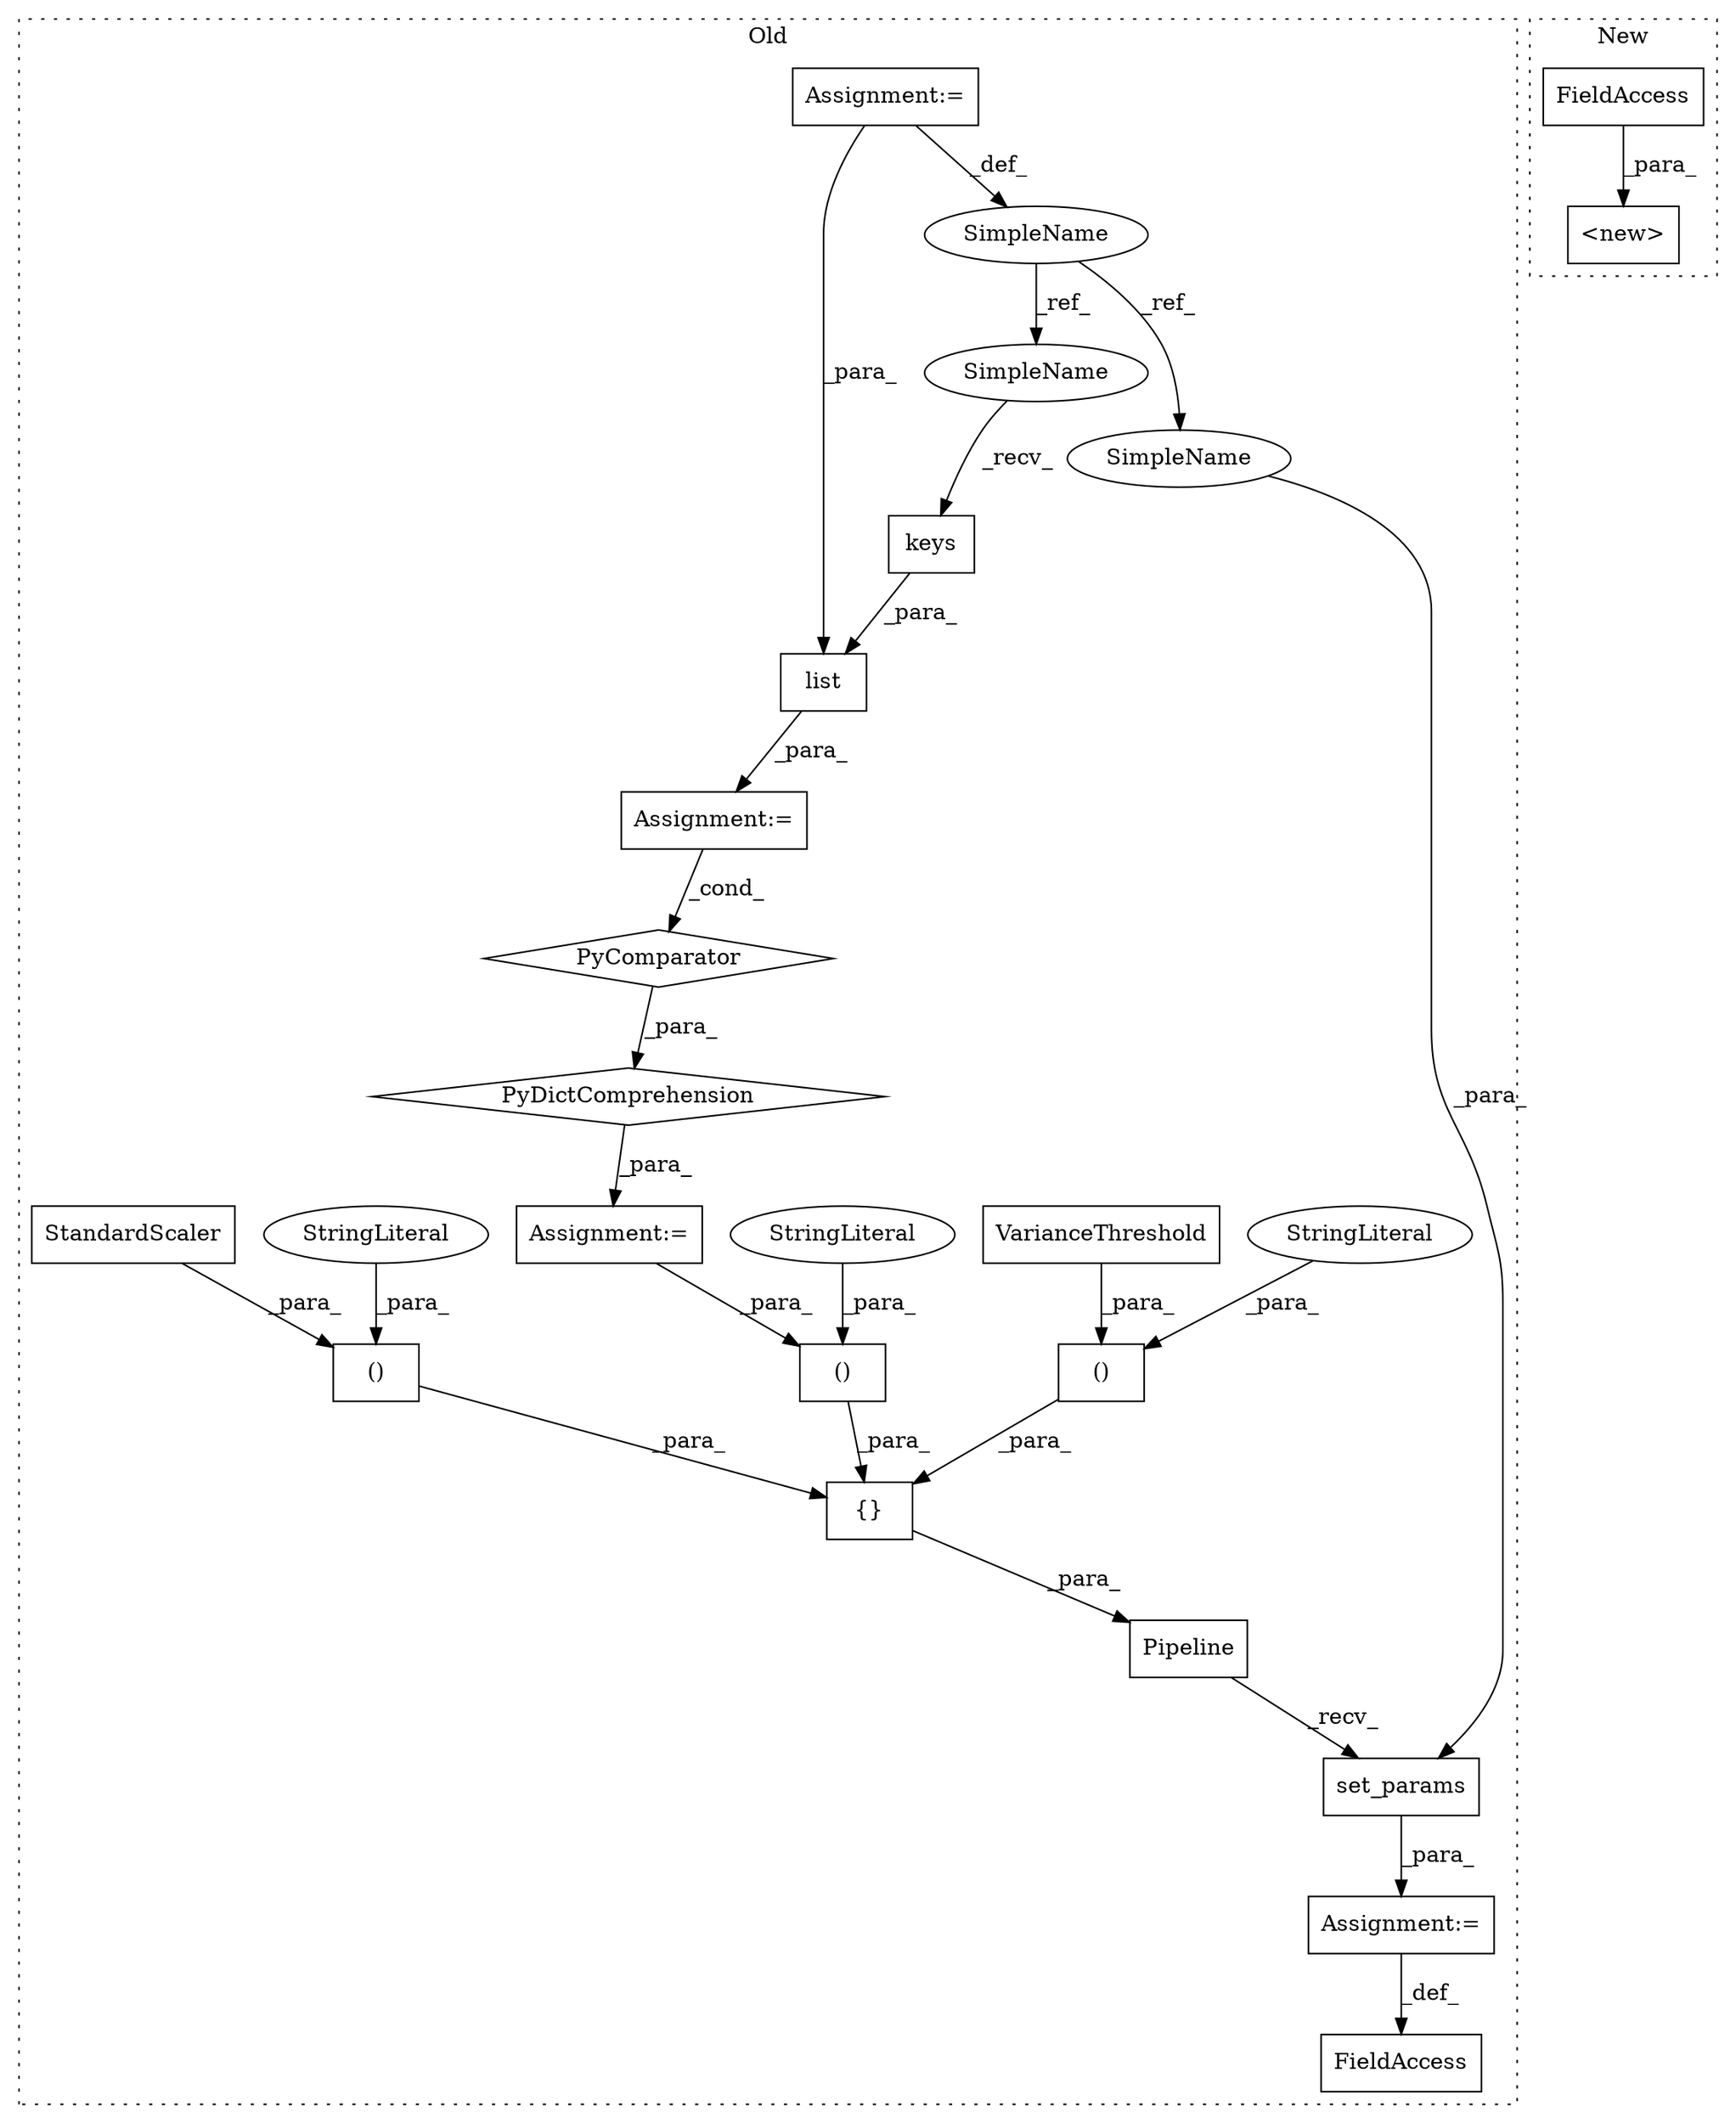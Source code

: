 digraph G {
subgraph cluster0 {
1 [label="keys" a="32" s="713" l="6" shape="box"];
3 [label="Assignment:=" a="7" s="692" l="83" shape="box"];
4 [label="FieldAccess" a="22" s="783" l="13" shape="box"];
5 [label="Assignment:=" a="7" s="521" l="6" shape="box"];
6 [label="list" a="32" s="701,719" l="5,1" shape="box"];
7 [label="Assignment:=" a="7" s="796" l="1" shape="box"];
8 [label="()" a="106" s="924" l="61" shape="box"];
9 [label="VarianceThreshold" a="32" s="854" l="19" shape="box"];
10 [label="()" a="106" s="821" l="52" shape="box"];
11 [label="{}" a="4" s="815,985" l="6,2" shape="box"];
12 [label="()" a="106" s="880" l="37" shape="box"];
13 [label="set_params" a="32" s="989,1006" l="11,1" shape="box"];
14 [label="PyComparator" a="113" s="692" l="83" shape="diamond"];
16 [label="StandardScaler" a="32" s="901" l="16" shape="box"];
17 [label="SimpleName" a="42" s="521" l="6" shape="ellipse"];
18 [label="StringLiteral" a="45" s="924" l="16" shape="ellipse"];
19 [label="StringLiteral" a="45" s="880" l="8" shape="ellipse"];
20 [label="Assignment:=" a="7" s="591" l="12" shape="box"];
21 [label="StringLiteral" a="45" s="821" l="20" shape="ellipse"];
22 [label="PyDictComprehension" a="110" s="603" l="180" shape="diamond"];
23 [label="Pipeline" a="32" s="797,987" l="9,1" shape="box"];
24 [label="SimpleName" a="42" s="706" l="6" shape="ellipse"];
25 [label="SimpleName" a="42" s="1000" l="6" shape="ellipse"];
label = "Old";
style="dotted";
}
subgraph cluster1 {
2 [label="<new>" a="46" s="2074,2098" l="6,2" shape="box"];
15 [label="FieldAccess" a="22" s="2080" l="13" shape="box"];
label = "New";
style="dotted";
}
1 -> 6 [label="_para_"];
3 -> 14 [label="_cond_"];
5 -> 6 [label="_para_"];
5 -> 17 [label="_def_"];
6 -> 3 [label="_para_"];
7 -> 4 [label="_def_"];
8 -> 11 [label="_para_"];
9 -> 10 [label="_para_"];
10 -> 11 [label="_para_"];
11 -> 23 [label="_para_"];
12 -> 11 [label="_para_"];
13 -> 7 [label="_para_"];
14 -> 22 [label="_para_"];
15 -> 2 [label="_para_"];
16 -> 12 [label="_para_"];
17 -> 25 [label="_ref_"];
17 -> 24 [label="_ref_"];
18 -> 8 [label="_para_"];
19 -> 12 [label="_para_"];
20 -> 8 [label="_para_"];
21 -> 10 [label="_para_"];
22 -> 20 [label="_para_"];
23 -> 13 [label="_recv_"];
24 -> 1 [label="_recv_"];
25 -> 13 [label="_para_"];
}